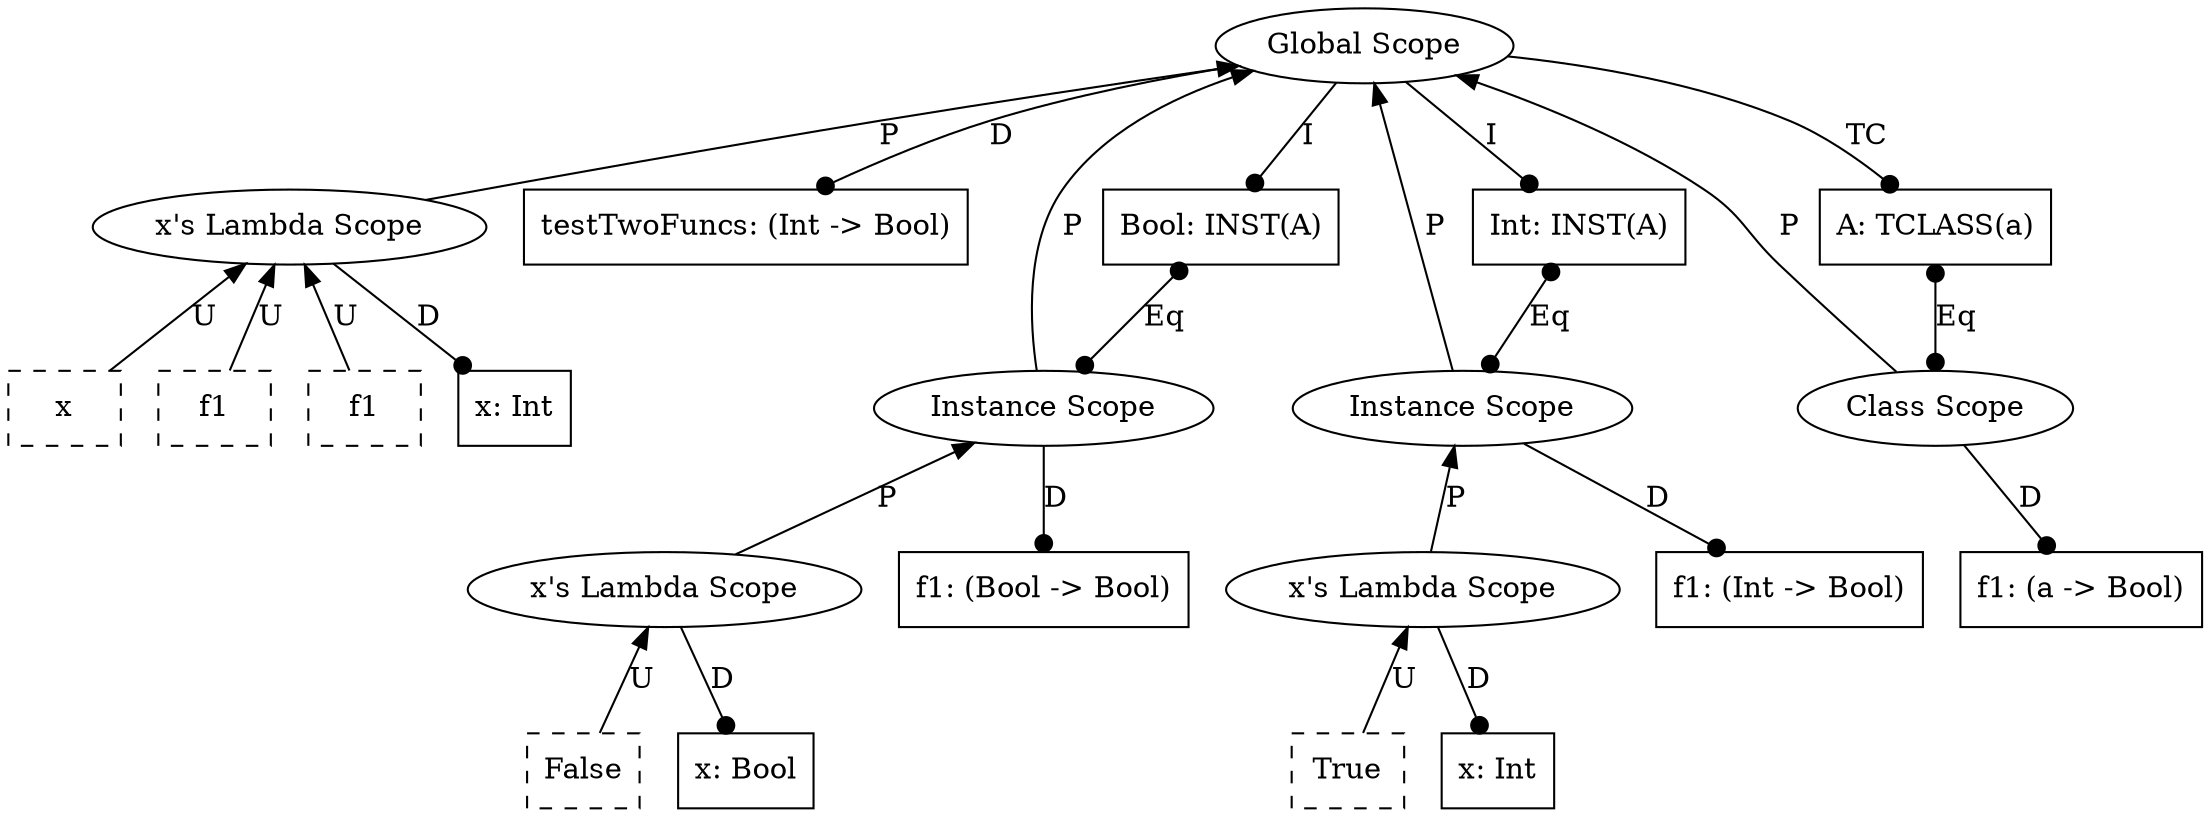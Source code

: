 graph {
    21 [label=x
       ,shape=box
       ,style=dashed];
    20 [label=f1
       ,shape=box
       ,style=dashed];
    19 [label=f1
       ,shape=box
       ,style=dashed];
    18 [label="x: Int",shape=box];
    17 [label="x's Lambda Scope"
       ,shape=ellipse];
    16 [label="testTwoFuncs: (Int -> Bool)"
       ,shape=box];
    15 [label=False
       ,shape=box
       ,style=dashed];
    14 [label="x: Bool",shape=box];
    13 [label="x's Lambda Scope"
       ,shape=ellipse];
    12 [label="f1: (Bool -> Bool)"
       ,shape=box];
    11 [label="Instance Scope"
       ,shape=ellipse];
    10 [label="Bool: INST(A)"
       ,shape=box];
    9 [label=True
      ,shape=box
      ,style=dashed];
    8 [label="x: Int",shape=box];
    7 [label="x's Lambda Scope"
      ,shape=ellipse];
    6 [label="f1: (Int -> Bool)"
      ,shape=box];
    5 [label="Instance Scope"
      ,shape=ellipse];
    4 [label="Int: INST(A)"
      ,shape=box];
    3 [label="f1: (a -> Bool)"
      ,shape=box];
    2 [label="Class Scope"
      ,shape=ellipse];
    1 [label="A: TCLASS(a)"
      ,shape=box];
    0 [label="Global Scope"
      ,shape=ellipse];
    17 -- 21 [label=U,dir=back];
    17 -- 20 [label=U,dir=back];
    17 -- 19 [label=U,dir=back];
    17 -- 18 [label=D
             ,dir=forward
             ,arrowhead=dot];
    0 -- 17 [label=P,dir=back];
    0 -- 16 [label=D
            ,dir=forward
            ,arrowhead=dot];
    13 -- 15 [label=U,dir=back];
    13 -- 14 [label=D
             ,dir=forward
             ,arrowhead=dot];
    11 -- 13 [label=P,dir=back];
    11 -- 12 [label=D
             ,dir=forward
             ,arrowhead=dot];
    10 -- 11 [label=Eq
             ,dir=both
             ,arrowhead=dot
             ,arrowtail=dot];
    0 -- 11 [label=P,dir=back];
    0 -- 10 [label=I
            ,dir=forward
            ,arrowhead=dot];
    7 -- 9 [label=U,dir=back];
    7 -- 8 [label=D
           ,dir=forward
           ,arrowhead=dot];
    5 -- 7 [label=P,dir=back];
    5 -- 6 [label=D
           ,dir=forward
           ,arrowhead=dot];
    4 -- 5 [label=Eq
           ,dir=both
           ,arrowhead=dot
           ,arrowtail=dot];
    0 -- 5 [label=P,dir=back];
    0 -- 4 [label=I
           ,dir=forward
           ,arrowhead=dot];
    2 -- 3 [label=D
           ,dir=forward
           ,arrowhead=dot];
    1 -- 2 [label=Eq
           ,dir=both
           ,arrowhead=dot
           ,arrowtail=dot];
    0 -- 2 [label=P,dir=back];
    0 -- 1 [label=TC
           ,dir=forward
           ,arrowhead=dot];
}
